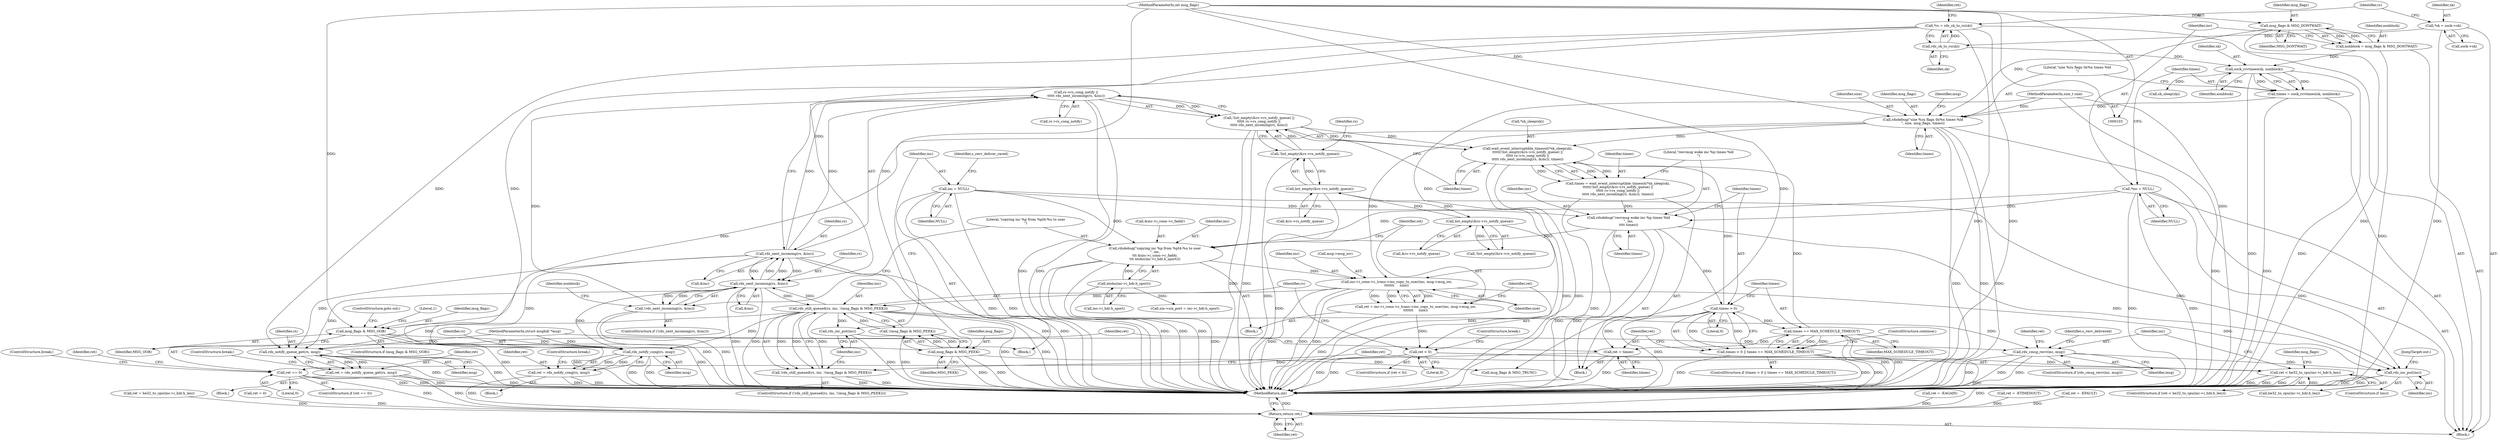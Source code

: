 digraph "0_linux_06b6a1cf6e776426766298d055bb3991957d90a7@pointer" {
"1000213" [label="(Call,rs->rs_cong_notify ||\n\t\t\t\t\t rds_next_incoming(rs, &inc))"];
"1000217" [label="(Call,rds_next_incoming(rs, &inc))"];
"1000187" [label="(Call,rds_next_incoming(rs, &inc))"];
"1000117" [label="(Call,*rs = rds_sk_to_rs(sk))"];
"1000119" [label="(Call,rds_sk_to_rs(sk))"];
"1000111" [label="(Call,*sk = sock->sk)"];
"1000277" [label="(Call,rds_still_queued(rs, inc, !(msg_flags & MSG_PEEK)))"];
"1000264" [label="(Call,inc->i_conn->c_trans->inc_copy_to_user(inc, msg->msg_iov,\n\t\t\t\t\t\t\t     size))"];
"1000247" [label="(Call,rdsdebug(\"copying inc %p from %pI4:%u to user\n\", inc,\n\t\t\t &inc->i_conn->c_faddr,\n\t\t\t ntohs(inc->i_hdr.h_sport)))"];
"1000134" [label="(Call,*inc = NULL)"];
"1000287" [label="(Call,inc = NULL)"];
"1000222" [label="(Call,rdsdebug(\"recvmsg woke inc %p timeo %ld\n\", inc,\n\t\t\t\t timeo))"];
"1000200" [label="(Call,timeo = wait_event_interruptible_timeout(*sk_sleep(sk),\n\t\t\t\t\t(!list_empty(&rs->rs_notify_queue) ||\n\t\t\t\t\t rs->rs_cong_notify ||\n\t\t\t\t\t rds_next_incoming(rs, &inc)), timeo))"];
"1000202" [label="(Call,wait_event_interruptible_timeout(*sk_sleep(sk),\n\t\t\t\t\t(!list_empty(&rs->rs_notify_queue) ||\n\t\t\t\t\t rs->rs_cong_notify ||\n\t\t\t\t\t rds_next_incoming(rs, &inc)), timeo))"];
"1000206" [label="(Call,!list_empty(&rs->rs_notify_queue) ||\n\t\t\t\t\t rs->rs_cong_notify ||\n\t\t\t\t\t rds_next_incoming(rs, &inc))"];
"1000207" [label="(Call,!list_empty(&rs->rs_notify_queue))"];
"1000208" [label="(Call,list_empty(&rs->rs_notify_queue))"];
"1000162" [label="(Call,list_empty(&rs->rs_notify_queue))"];
"1000213" [label="(Call,rs->rs_cong_notify ||\n\t\t\t\t\t rds_next_incoming(rs, &inc))"];
"1000186" [label="(Call,!rds_next_incoming(rs, &inc))"];
"1000228" [label="(Call,timeo > 0)"];
"1000231" [label="(Call,timeo == MAX_SCHEDULE_TIMEOUT)"];
"1000142" [label="(Call,rdsdebug(\"size %zu flags 0x%x timeo %ld\n\", size, msg_flags, timeo))"];
"1000107" [label="(MethodParameterIn,size_t size)"];
"1000129" [label="(Call,msg_flags & MSG_DONTWAIT)"];
"1000108" [label="(MethodParameterIn,int msg_flags)"];
"1000137" [label="(Call,timeo = sock_rcvtimeo(sk, nonblock))"];
"1000139" [label="(Call,sock_rcvtimeo(sk, nonblock))"];
"1000127" [label="(Call,nonblock = msg_flags & MSG_DONTWAIT)"];
"1000256" [label="(Call,ntohs(inc->i_hdr.h_sport))"];
"1000280" [label="(Call,!(msg_flags & MSG_PEEK))"];
"1000281" [label="(Call,msg_flags & MSG_PEEK)"];
"1000153" [label="(Call,msg_flags & MSG_OOB)"];
"1000227" [label="(Call,timeo > 0 || timeo == MAX_SCHEDULE_TIMEOUT)"];
"1000235" [label="(Call,ret = timeo)"];
"1000239" [label="(Call,ret == 0)"];
"1000387" [label="(Return,return ret;)"];
"1000262" [label="(Call,ret = inc->i_conn->c_trans->inc_copy_to_user(inc, msg->msg_iov,\n\t\t\t\t\t\t\t     size))"];
"1000271" [label="(Call,ret < 0)"];
"1000294" [label="(Call,ret < be32_to_cpu(inc->i_hdr.h_len))"];
"1000170" [label="(Call,rds_notify_queue_get(rs, msg))"];
"1000168" [label="(Call,ret = rds_notify_queue_get(rs, msg))"];
"1000181" [label="(Call,rds_notify_cong(rs, msg))"];
"1000179" [label="(Call,ret = rds_notify_cong(rs, msg))"];
"1000276" [label="(Call,!rds_still_queued(rs, inc, !(msg_flags & MSG_PEEK)))"];
"1000285" [label="(Call,rds_inc_put(inc))"];
"1000321" [label="(Call,rds_cmsg_recv(inc, msg))"];
"1000384" [label="(Call,rds_inc_put(inc))"];
"1000195" [label="(Call,ret = -EAGAIN)"];
"1000204" [label="(Call,sk_sleep(sk))"];
"1000276" [label="(Call,!rds_still_queued(rs, inc, !(msg_flags & MSG_PEEK)))"];
"1000225" [label="(Identifier,timeo)"];
"1000382" [label="(ControlStructure,if (inc))"];
"1000172" [label="(Identifier,msg)"];
"1000281" [label="(Call,msg_flags & MSG_PEEK)"];
"1000113" [label="(Call,sock->sk)"];
"1000178" [label="(Block,)"];
"1000270" [label="(ControlStructure,if (ret < 0))"];
"1000234" [label="(ControlStructure,continue;)"];
"1000130" [label="(Identifier,msg_flags)"];
"1000180" [label="(Identifier,ret)"];
"1000162" [label="(Call,list_empty(&rs->rs_notify_queue))"];
"1000248" [label="(Literal,\"copying inc %p from %pI4:%u to user\n\")"];
"1000242" [label="(Call,ret = -ETIMEDOUT)"];
"1000219" [label="(Call,&inc)"];
"1000271" [label="(Call,ret < 0)"];
"1000215" [label="(Identifier,rs)"];
"1000131" [label="(Identifier,MSG_DONTWAIT)"];
"1000137" [label="(Call,timeo = sock_rcvtimeo(sk, nonblock))"];
"1000263" [label="(Identifier,ret)"];
"1000280" [label="(Call,!(msg_flags & MSG_PEEK))"];
"1000388" [label="(Identifier,ret)"];
"1000188" [label="(Identifier,rs)"];
"1000181" [label="(Call,rds_notify_cong(rs, msg))"];
"1000321" [label="(Call,rds_cmsg_recv(inc, msg))"];
"1000262" [label="(Call,ret = inc->i_conn->c_trans->inc_copy_to_user(inc, msg->msg_iov,\n\t\t\t\t\t\t\t     size))"];
"1000256" [label="(Call,ntohs(inc->i_hdr.h_sport))"];
"1000384" [label="(Call,rds_inc_put(inc))"];
"1000226" [label="(ControlStructure,if (timeo > 0 || timeo == MAX_SCHEDULE_TIMEOUT))"];
"1000285" [label="(Call,rds_inc_put(inc))"];
"1000275" [label="(ControlStructure,if (!rds_still_queued(rs, inc, !(msg_flags & MSG_PEEK))))"];
"1000224" [label="(Identifier,inc)"];
"1000154" [label="(Identifier,msg_flags)"];
"1000182" [label="(Identifier,rs)"];
"1000320" [label="(ControlStructure,if (rds_cmsg_recv(inc, msg)))"];
"1000152" [label="(ControlStructure,if (msg_flags & MSG_OOB))"];
"1000246" [label="(ControlStructure,break;)"];
"1000387" [label="(Return,return ret;)"];
"1000243" [label="(Identifier,ret)"];
"1000240" [label="(Identifier,ret)"];
"1000331" [label="(Identifier,s_recv_delivered)"];
"1000207" [label="(Call,!list_empty(&rs->rs_notify_queue))"];
"1000222" [label="(Call,rdsdebug(\"recvmsg woke inc %p timeo %ld\n\", inc,\n\t\t\t\t timeo))"];
"1000247" [label="(Call,rdsdebug(\"copying inc %p from %pI4:%u to user\n\", inc,\n\t\t\t &inc->i_conn->c_faddr,\n\t\t\t ntohs(inc->i_hdr.h_sport)))"];
"1000279" [label="(Identifier,inc)"];
"1000289" [label="(Identifier,NULL)"];
"1000193" [label="(Identifier,nonblock)"];
"1000107" [label="(MethodParameterIn,size_t size)"];
"1000239" [label="(Call,ret == 0)"];
"1000326" [label="(Identifier,ret)"];
"1000145" [label="(Identifier,msg_flags)"];
"1000106" [label="(MethodParameterIn,struct msghdr *msg)"];
"1000146" [label="(Identifier,timeo)"];
"1000168" [label="(Call,ret = rds_notify_queue_get(rs, msg))"];
"1000161" [label="(Call,!list_empty(&rs->rs_notify_queue))"];
"1000304" [label="(Call,msg_flags & MSG_TRUNC)"];
"1000286" [label="(Identifier,inc)"];
"1000156" [label="(ControlStructure,goto out;)"];
"1000111" [label="(Call,*sk = sock->sk)"];
"1000269" [label="(Identifier,size)"];
"1000227" [label="(Call,timeo > 0 || timeo == MAX_SCHEDULE_TIMEOUT)"];
"1000273" [label="(Literal,0)"];
"1000149" [label="(Identifier,msg)"];
"1000139" [label="(Call,sock_rcvtimeo(sk, nonblock))"];
"1000163" [label="(Call,&rs->rs_notify_queue)"];
"1000155" [label="(Identifier,MSG_OOB)"];
"1000108" [label="(MethodParameterIn,int msg_flags)"];
"1000250" [label="(Call,&inc->i_conn->c_faddr)"];
"1000203" [label="(Call,*sk_sleep(sk))"];
"1000191" [label="(Block,)"];
"1000295" [label="(Identifier,ret)"];
"1000278" [label="(Identifier,rs)"];
"1000206" [label="(Call,!list_empty(&rs->rs_notify_queue) ||\n\t\t\t\t\t rs->rs_cong_notify ||\n\t\t\t\t\t rds_next_incoming(rs, &inc))"];
"1000153" [label="(Call,msg_flags & MSG_OOB)"];
"1000228" [label="(Call,timeo > 0)"];
"1000236" [label="(Identifier,ret)"];
"1000277" [label="(Call,rds_still_queued(rs, inc, !(msg_flags & MSG_PEEK)))"];
"1000230" [label="(Literal,0)"];
"1000187" [label="(Call,rds_next_incoming(rs, &inc))"];
"1000124" [label="(Identifier,ret)"];
"1000233" [label="(Identifier,MAX_SCHEDULE_TIMEOUT)"];
"1000294" [label="(Call,ret < be32_to_cpu(inc->i_hdr.h_len))"];
"1000282" [label="(Identifier,msg_flags)"];
"1000158" [label="(Literal,1)"];
"1000305" [label="(Identifier,msg_flags)"];
"1000232" [label="(Identifier,timeo)"];
"1000112" [label="(Identifier,sk)"];
"1000218" [label="(Identifier,rs)"];
"1000274" [label="(ControlStructure,break;)"];
"1000221" [label="(Identifier,timeo)"];
"1000140" [label="(Identifier,sk)"];
"1000171" [label="(Identifier,rs)"];
"1000266" [label="(Call,msg->msg_iov)"];
"1000235" [label="(Call,ret = timeo)"];
"1000325" [label="(Call,ret = -EFAULT)"];
"1000129" [label="(Call,msg_flags & MSG_DONTWAIT)"];
"1000238" [label="(ControlStructure,if (ret == 0))"];
"1000118" [label="(Identifier,rs)"];
"1000135" [label="(Identifier,inc)"];
"1000200" [label="(Call,timeo = wait_event_interruptible_timeout(*sk_sleep(sk),\n\t\t\t\t\t(!list_empty(&rs->rs_notify_queue) ||\n\t\t\t\t\t rs->rs_cong_notify ||\n\t\t\t\t\t rds_next_incoming(rs, &inc)), timeo))"];
"1000209" [label="(Call,&rs->rs_notify_queue)"];
"1000214" [label="(Call,rs->rs_cong_notify)"];
"1000136" [label="(Identifier,NULL)"];
"1000307" [label="(Call,ret = be32_to_cpu(inc->i_hdr.h_len))"];
"1000249" [label="(Identifier,inc)"];
"1000119" [label="(Call,rds_sk_to_rs(sk))"];
"1000144" [label="(Identifier,size)"];
"1000120" [label="(Identifier,sk)"];
"1000264" [label="(Call,inc->i_conn->c_trans->inc_copy_to_user(inc, msg->msg_iov,\n\t\t\t\t\t\t\t     size))"];
"1000184" [label="(ControlStructure,break;)"];
"1000117" [label="(Call,*rs = rds_sk_to_rs(sk))"];
"1000229" [label="(Identifier,timeo)"];
"1000272" [label="(Identifier,ret)"];
"1000143" [label="(Literal,\"size %zu flags 0x%x timeo %ld\n\")"];
"1000186" [label="(Call,!rds_next_incoming(rs, &inc))"];
"1000389" [label="(MethodReturn,int)"];
"1000170" [label="(Call,rds_notify_queue_get(rs, msg))"];
"1000128" [label="(Identifier,nonblock)"];
"1000293" [label="(ControlStructure,if (ret < be32_to_cpu(inc->i_hdr.h_len)))"];
"1000283" [label="(Identifier,MSG_PEEK)"];
"1000138" [label="(Identifier,timeo)"];
"1000241" [label="(Literal,0)"];
"1000223" [label="(Literal,\"recvmsg woke inc %p timeo %ld\n\")"];
"1000208" [label="(Call,list_empty(&rs->rs_notify_queue))"];
"1000322" [label="(Identifier,inc)"];
"1000185" [label="(ControlStructure,if (!rds_next_incoming(rs, &inc)))"];
"1000179" [label="(Call,ret = rds_notify_cong(rs, msg))"];
"1000183" [label="(Identifier,msg)"];
"1000296" [label="(Call,be32_to_cpu(inc->i_hdr.h_len))"];
"1000231" [label="(Call,timeo == MAX_SCHEDULE_TIMEOUT)"];
"1000201" [label="(Identifier,timeo)"];
"1000291" [label="(Identifier,s_recv_deliver_raced)"];
"1000265" [label="(Identifier,inc)"];
"1000202" [label="(Call,wait_event_interruptible_timeout(*sk_sleep(sk),\n\t\t\t\t\t(!list_empty(&rs->rs_notify_queue) ||\n\t\t\t\t\t rs->rs_cong_notify ||\n\t\t\t\t\t rds_next_incoming(rs, &inc)), timeo))"];
"1000169" [label="(Identifier,ret)"];
"1000386" [label="(JumpTarget,out:)"];
"1000323" [label="(Identifier,msg)"];
"1000284" [label="(Block,)"];
"1000237" [label="(Identifier,timeo)"];
"1000159" [label="(Block,)"];
"1000142" [label="(Call,rdsdebug(\"size %zu flags 0x%x timeo %ld\n\", size, msg_flags, timeo))"];
"1000213" [label="(Call,rs->rs_cong_notify ||\n\t\t\t\t\t rds_next_incoming(rs, &inc))"];
"1000109" [label="(Block,)"];
"1000217" [label="(Call,rds_next_incoming(rs, &inc))"];
"1000127" [label="(Call,nonblock = msg_flags & MSG_DONTWAIT)"];
"1000347" [label="(Call,sin->sin_port = inc->i_hdr.h_sport)"];
"1000141" [label="(Identifier,nonblock)"];
"1000123" [label="(Call,ret = 0)"];
"1000257" [label="(Call,inc->i_hdr.h_sport)"];
"1000189" [label="(Call,&inc)"];
"1000385" [label="(Identifier,inc)"];
"1000287" [label="(Call,inc = NULL)"];
"1000173" [label="(ControlStructure,break;)"];
"1000167" [label="(Block,)"];
"1000288" [label="(Identifier,inc)"];
"1000134" [label="(Call,*inc = NULL)"];
"1000213" -> "1000206"  [label="AST: "];
"1000213" -> "1000214"  [label="CFG: "];
"1000213" -> "1000217"  [label="CFG: "];
"1000214" -> "1000213"  [label="AST: "];
"1000217" -> "1000213"  [label="AST: "];
"1000206" -> "1000213"  [label="CFG: "];
"1000213" -> "1000389"  [label="DDG: "];
"1000213" -> "1000389"  [label="DDG: "];
"1000213" -> "1000206"  [label="DDG: "];
"1000213" -> "1000206"  [label="DDG: "];
"1000217" -> "1000213"  [label="DDG: "];
"1000217" -> "1000213"  [label="DDG: "];
"1000186" -> "1000213"  [label="DDG: "];
"1000217" -> "1000219"  [label="CFG: "];
"1000218" -> "1000217"  [label="AST: "];
"1000219" -> "1000217"  [label="AST: "];
"1000217" -> "1000389"  [label="DDG: "];
"1000217" -> "1000389"  [label="DDG: "];
"1000217" -> "1000170"  [label="DDG: "];
"1000217" -> "1000181"  [label="DDG: "];
"1000217" -> "1000187"  [label="DDG: "];
"1000217" -> "1000187"  [label="DDG: "];
"1000187" -> "1000217"  [label="DDG: "];
"1000187" -> "1000217"  [label="DDG: "];
"1000187" -> "1000186"  [label="AST: "];
"1000187" -> "1000189"  [label="CFG: "];
"1000188" -> "1000187"  [label="AST: "];
"1000189" -> "1000187"  [label="AST: "];
"1000186" -> "1000187"  [label="CFG: "];
"1000187" -> "1000389"  [label="DDG: "];
"1000187" -> "1000389"  [label="DDG: "];
"1000187" -> "1000170"  [label="DDG: "];
"1000187" -> "1000181"  [label="DDG: "];
"1000187" -> "1000186"  [label="DDG: "];
"1000187" -> "1000186"  [label="DDG: "];
"1000117" -> "1000187"  [label="DDG: "];
"1000277" -> "1000187"  [label="DDG: "];
"1000187" -> "1000277"  [label="DDG: "];
"1000117" -> "1000109"  [label="AST: "];
"1000117" -> "1000119"  [label="CFG: "];
"1000118" -> "1000117"  [label="AST: "];
"1000119" -> "1000117"  [label="AST: "];
"1000124" -> "1000117"  [label="CFG: "];
"1000117" -> "1000389"  [label="DDG: "];
"1000117" -> "1000389"  [label="DDG: "];
"1000119" -> "1000117"  [label="DDG: "];
"1000117" -> "1000170"  [label="DDG: "];
"1000117" -> "1000181"  [label="DDG: "];
"1000119" -> "1000120"  [label="CFG: "];
"1000120" -> "1000119"  [label="AST: "];
"1000111" -> "1000119"  [label="DDG: "];
"1000119" -> "1000139"  [label="DDG: "];
"1000111" -> "1000109"  [label="AST: "];
"1000111" -> "1000113"  [label="CFG: "];
"1000112" -> "1000111"  [label="AST: "];
"1000113" -> "1000111"  [label="AST: "];
"1000118" -> "1000111"  [label="CFG: "];
"1000111" -> "1000389"  [label="DDG: "];
"1000277" -> "1000276"  [label="AST: "];
"1000277" -> "1000280"  [label="CFG: "];
"1000278" -> "1000277"  [label="AST: "];
"1000279" -> "1000277"  [label="AST: "];
"1000280" -> "1000277"  [label="AST: "];
"1000276" -> "1000277"  [label="CFG: "];
"1000277" -> "1000389"  [label="DDG: "];
"1000277" -> "1000389"  [label="DDG: "];
"1000277" -> "1000170"  [label="DDG: "];
"1000277" -> "1000181"  [label="DDG: "];
"1000277" -> "1000276"  [label="DDG: "];
"1000277" -> "1000276"  [label="DDG: "];
"1000277" -> "1000276"  [label="DDG: "];
"1000264" -> "1000277"  [label="DDG: "];
"1000280" -> "1000277"  [label="DDG: "];
"1000277" -> "1000285"  [label="DDG: "];
"1000277" -> "1000321"  [label="DDG: "];
"1000264" -> "1000262"  [label="AST: "];
"1000264" -> "1000269"  [label="CFG: "];
"1000265" -> "1000264"  [label="AST: "];
"1000266" -> "1000264"  [label="AST: "];
"1000269" -> "1000264"  [label="AST: "];
"1000262" -> "1000264"  [label="CFG: "];
"1000264" -> "1000389"  [label="DDG: "];
"1000264" -> "1000389"  [label="DDG: "];
"1000264" -> "1000389"  [label="DDG: "];
"1000264" -> "1000262"  [label="DDG: "];
"1000264" -> "1000262"  [label="DDG: "];
"1000264" -> "1000262"  [label="DDG: "];
"1000247" -> "1000264"  [label="DDG: "];
"1000142" -> "1000264"  [label="DDG: "];
"1000107" -> "1000264"  [label="DDG: "];
"1000264" -> "1000384"  [label="DDG: "];
"1000247" -> "1000159"  [label="AST: "];
"1000247" -> "1000256"  [label="CFG: "];
"1000248" -> "1000247"  [label="AST: "];
"1000249" -> "1000247"  [label="AST: "];
"1000250" -> "1000247"  [label="AST: "];
"1000256" -> "1000247"  [label="AST: "];
"1000263" -> "1000247"  [label="CFG: "];
"1000247" -> "1000389"  [label="DDG: "];
"1000247" -> "1000389"  [label="DDG: "];
"1000247" -> "1000389"  [label="DDG: "];
"1000134" -> "1000247"  [label="DDG: "];
"1000287" -> "1000247"  [label="DDG: "];
"1000222" -> "1000247"  [label="DDG: "];
"1000256" -> "1000247"  [label="DDG: "];
"1000134" -> "1000109"  [label="AST: "];
"1000134" -> "1000136"  [label="CFG: "];
"1000135" -> "1000134"  [label="AST: "];
"1000136" -> "1000134"  [label="AST: "];
"1000138" -> "1000134"  [label="CFG: "];
"1000134" -> "1000389"  [label="DDG: "];
"1000134" -> "1000389"  [label="DDG: "];
"1000134" -> "1000222"  [label="DDG: "];
"1000134" -> "1000384"  [label="DDG: "];
"1000287" -> "1000284"  [label="AST: "];
"1000287" -> "1000289"  [label="CFG: "];
"1000288" -> "1000287"  [label="AST: "];
"1000289" -> "1000287"  [label="AST: "];
"1000291" -> "1000287"  [label="CFG: "];
"1000287" -> "1000389"  [label="DDG: "];
"1000287" -> "1000389"  [label="DDG: "];
"1000287" -> "1000222"  [label="DDG: "];
"1000287" -> "1000384"  [label="DDG: "];
"1000222" -> "1000191"  [label="AST: "];
"1000222" -> "1000225"  [label="CFG: "];
"1000223" -> "1000222"  [label="AST: "];
"1000224" -> "1000222"  [label="AST: "];
"1000225" -> "1000222"  [label="AST: "];
"1000229" -> "1000222"  [label="CFG: "];
"1000222" -> "1000389"  [label="DDG: "];
"1000222" -> "1000389"  [label="DDG: "];
"1000200" -> "1000222"  [label="DDG: "];
"1000222" -> "1000228"  [label="DDG: "];
"1000222" -> "1000384"  [label="DDG: "];
"1000200" -> "1000191"  [label="AST: "];
"1000200" -> "1000202"  [label="CFG: "];
"1000201" -> "1000200"  [label="AST: "];
"1000202" -> "1000200"  [label="AST: "];
"1000223" -> "1000200"  [label="CFG: "];
"1000200" -> "1000389"  [label="DDG: "];
"1000202" -> "1000200"  [label="DDG: "];
"1000202" -> "1000200"  [label="DDG: "];
"1000202" -> "1000200"  [label="DDG: "];
"1000202" -> "1000221"  [label="CFG: "];
"1000203" -> "1000202"  [label="AST: "];
"1000206" -> "1000202"  [label="AST: "];
"1000221" -> "1000202"  [label="AST: "];
"1000202" -> "1000389"  [label="DDG: "];
"1000202" -> "1000389"  [label="DDG: "];
"1000206" -> "1000202"  [label="DDG: "];
"1000206" -> "1000202"  [label="DDG: "];
"1000228" -> "1000202"  [label="DDG: "];
"1000231" -> "1000202"  [label="DDG: "];
"1000142" -> "1000202"  [label="DDG: "];
"1000206" -> "1000207"  [label="CFG: "];
"1000207" -> "1000206"  [label="AST: "];
"1000221" -> "1000206"  [label="CFG: "];
"1000206" -> "1000389"  [label="DDG: "];
"1000206" -> "1000389"  [label="DDG: "];
"1000207" -> "1000206"  [label="DDG: "];
"1000207" -> "1000208"  [label="CFG: "];
"1000208" -> "1000207"  [label="AST: "];
"1000215" -> "1000207"  [label="CFG: "];
"1000207" -> "1000389"  [label="DDG: "];
"1000208" -> "1000207"  [label="DDG: "];
"1000208" -> "1000209"  [label="CFG: "];
"1000209" -> "1000208"  [label="AST: "];
"1000208" -> "1000389"  [label="DDG: "];
"1000208" -> "1000162"  [label="DDG: "];
"1000162" -> "1000208"  [label="DDG: "];
"1000162" -> "1000161"  [label="AST: "];
"1000162" -> "1000163"  [label="CFG: "];
"1000163" -> "1000162"  [label="AST: "];
"1000161" -> "1000162"  [label="CFG: "];
"1000162" -> "1000389"  [label="DDG: "];
"1000162" -> "1000161"  [label="DDG: "];
"1000186" -> "1000185"  [label="AST: "];
"1000193" -> "1000186"  [label="CFG: "];
"1000248" -> "1000186"  [label="CFG: "];
"1000186" -> "1000389"  [label="DDG: "];
"1000186" -> "1000389"  [label="DDG: "];
"1000228" -> "1000227"  [label="AST: "];
"1000228" -> "1000230"  [label="CFG: "];
"1000229" -> "1000228"  [label="AST: "];
"1000230" -> "1000228"  [label="AST: "];
"1000232" -> "1000228"  [label="CFG: "];
"1000227" -> "1000228"  [label="CFG: "];
"1000228" -> "1000389"  [label="DDG: "];
"1000228" -> "1000227"  [label="DDG: "];
"1000228" -> "1000227"  [label="DDG: "];
"1000228" -> "1000231"  [label="DDG: "];
"1000228" -> "1000235"  [label="DDG: "];
"1000231" -> "1000227"  [label="AST: "];
"1000231" -> "1000233"  [label="CFG: "];
"1000232" -> "1000231"  [label="AST: "];
"1000233" -> "1000231"  [label="AST: "];
"1000227" -> "1000231"  [label="CFG: "];
"1000231" -> "1000389"  [label="DDG: "];
"1000231" -> "1000389"  [label="DDG: "];
"1000231" -> "1000227"  [label="DDG: "];
"1000231" -> "1000227"  [label="DDG: "];
"1000231" -> "1000235"  [label="DDG: "];
"1000142" -> "1000109"  [label="AST: "];
"1000142" -> "1000146"  [label="CFG: "];
"1000143" -> "1000142"  [label="AST: "];
"1000144" -> "1000142"  [label="AST: "];
"1000145" -> "1000142"  [label="AST: "];
"1000146" -> "1000142"  [label="AST: "];
"1000149" -> "1000142"  [label="CFG: "];
"1000142" -> "1000389"  [label="DDG: "];
"1000142" -> "1000389"  [label="DDG: "];
"1000142" -> "1000389"  [label="DDG: "];
"1000107" -> "1000142"  [label="DDG: "];
"1000129" -> "1000142"  [label="DDG: "];
"1000108" -> "1000142"  [label="DDG: "];
"1000137" -> "1000142"  [label="DDG: "];
"1000142" -> "1000153"  [label="DDG: "];
"1000107" -> "1000103"  [label="AST: "];
"1000107" -> "1000389"  [label="DDG: "];
"1000129" -> "1000127"  [label="AST: "];
"1000129" -> "1000131"  [label="CFG: "];
"1000130" -> "1000129"  [label="AST: "];
"1000131" -> "1000129"  [label="AST: "];
"1000127" -> "1000129"  [label="CFG: "];
"1000129" -> "1000389"  [label="DDG: "];
"1000129" -> "1000127"  [label="DDG: "];
"1000129" -> "1000127"  [label="DDG: "];
"1000108" -> "1000129"  [label="DDG: "];
"1000108" -> "1000103"  [label="AST: "];
"1000108" -> "1000389"  [label="DDG: "];
"1000108" -> "1000153"  [label="DDG: "];
"1000108" -> "1000281"  [label="DDG: "];
"1000108" -> "1000304"  [label="DDG: "];
"1000137" -> "1000109"  [label="AST: "];
"1000137" -> "1000139"  [label="CFG: "];
"1000138" -> "1000137"  [label="AST: "];
"1000139" -> "1000137"  [label="AST: "];
"1000143" -> "1000137"  [label="CFG: "];
"1000137" -> "1000389"  [label="DDG: "];
"1000139" -> "1000137"  [label="DDG: "];
"1000139" -> "1000137"  [label="DDG: "];
"1000139" -> "1000141"  [label="CFG: "];
"1000140" -> "1000139"  [label="AST: "];
"1000141" -> "1000139"  [label="AST: "];
"1000139" -> "1000389"  [label="DDG: "];
"1000139" -> "1000389"  [label="DDG: "];
"1000127" -> "1000139"  [label="DDG: "];
"1000139" -> "1000204"  [label="DDG: "];
"1000127" -> "1000109"  [label="AST: "];
"1000128" -> "1000127"  [label="AST: "];
"1000135" -> "1000127"  [label="CFG: "];
"1000127" -> "1000389"  [label="DDG: "];
"1000256" -> "1000257"  [label="CFG: "];
"1000257" -> "1000256"  [label="AST: "];
"1000256" -> "1000389"  [label="DDG: "];
"1000256" -> "1000347"  [label="DDG: "];
"1000280" -> "1000281"  [label="CFG: "];
"1000281" -> "1000280"  [label="AST: "];
"1000280" -> "1000389"  [label="DDG: "];
"1000281" -> "1000280"  [label="DDG: "];
"1000281" -> "1000280"  [label="DDG: "];
"1000281" -> "1000283"  [label="CFG: "];
"1000282" -> "1000281"  [label="AST: "];
"1000283" -> "1000281"  [label="AST: "];
"1000281" -> "1000389"  [label="DDG: "];
"1000281" -> "1000389"  [label="DDG: "];
"1000153" -> "1000281"  [label="DDG: "];
"1000281" -> "1000304"  [label="DDG: "];
"1000153" -> "1000152"  [label="AST: "];
"1000153" -> "1000155"  [label="CFG: "];
"1000154" -> "1000153"  [label="AST: "];
"1000155" -> "1000153"  [label="AST: "];
"1000156" -> "1000153"  [label="CFG: "];
"1000158" -> "1000153"  [label="CFG: "];
"1000153" -> "1000389"  [label="DDG: "];
"1000153" -> "1000389"  [label="DDG: "];
"1000153" -> "1000389"  [label="DDG: "];
"1000227" -> "1000226"  [label="AST: "];
"1000234" -> "1000227"  [label="CFG: "];
"1000236" -> "1000227"  [label="CFG: "];
"1000227" -> "1000389"  [label="DDG: "];
"1000227" -> "1000389"  [label="DDG: "];
"1000227" -> "1000389"  [label="DDG: "];
"1000235" -> "1000191"  [label="AST: "];
"1000235" -> "1000237"  [label="CFG: "];
"1000236" -> "1000235"  [label="AST: "];
"1000237" -> "1000235"  [label="AST: "];
"1000240" -> "1000235"  [label="CFG: "];
"1000235" -> "1000389"  [label="DDG: "];
"1000235" -> "1000239"  [label="DDG: "];
"1000239" -> "1000238"  [label="AST: "];
"1000239" -> "1000241"  [label="CFG: "];
"1000240" -> "1000239"  [label="AST: "];
"1000241" -> "1000239"  [label="AST: "];
"1000243" -> "1000239"  [label="CFG: "];
"1000246" -> "1000239"  [label="CFG: "];
"1000239" -> "1000389"  [label="DDG: "];
"1000239" -> "1000389"  [label="DDG: "];
"1000239" -> "1000387"  [label="DDG: "];
"1000387" -> "1000109"  [label="AST: "];
"1000387" -> "1000388"  [label="CFG: "];
"1000388" -> "1000387"  [label="AST: "];
"1000389" -> "1000387"  [label="CFG: "];
"1000387" -> "1000389"  [label="DDG: "];
"1000388" -> "1000387"  [label="DDG: "];
"1000325" -> "1000387"  [label="DDG: "];
"1000168" -> "1000387"  [label="DDG: "];
"1000179" -> "1000387"  [label="DDG: "];
"1000294" -> "1000387"  [label="DDG: "];
"1000271" -> "1000387"  [label="DDG: "];
"1000242" -> "1000387"  [label="DDG: "];
"1000123" -> "1000387"  [label="DDG: "];
"1000307" -> "1000387"  [label="DDG: "];
"1000195" -> "1000387"  [label="DDG: "];
"1000262" -> "1000159"  [label="AST: "];
"1000263" -> "1000262"  [label="AST: "];
"1000272" -> "1000262"  [label="CFG: "];
"1000262" -> "1000389"  [label="DDG: "];
"1000262" -> "1000271"  [label="DDG: "];
"1000271" -> "1000270"  [label="AST: "];
"1000271" -> "1000273"  [label="CFG: "];
"1000272" -> "1000271"  [label="AST: "];
"1000273" -> "1000271"  [label="AST: "];
"1000274" -> "1000271"  [label="CFG: "];
"1000278" -> "1000271"  [label="CFG: "];
"1000271" -> "1000389"  [label="DDG: "];
"1000271" -> "1000389"  [label="DDG: "];
"1000271" -> "1000294"  [label="DDG: "];
"1000294" -> "1000293"  [label="AST: "];
"1000294" -> "1000296"  [label="CFG: "];
"1000295" -> "1000294"  [label="AST: "];
"1000296" -> "1000294"  [label="AST: "];
"1000305" -> "1000294"  [label="CFG: "];
"1000322" -> "1000294"  [label="CFG: "];
"1000294" -> "1000389"  [label="DDG: "];
"1000294" -> "1000389"  [label="DDG: "];
"1000294" -> "1000389"  [label="DDG: "];
"1000296" -> "1000294"  [label="DDG: "];
"1000170" -> "1000168"  [label="AST: "];
"1000170" -> "1000172"  [label="CFG: "];
"1000171" -> "1000170"  [label="AST: "];
"1000172" -> "1000170"  [label="AST: "];
"1000168" -> "1000170"  [label="CFG: "];
"1000170" -> "1000389"  [label="DDG: "];
"1000170" -> "1000389"  [label="DDG: "];
"1000170" -> "1000168"  [label="DDG: "];
"1000170" -> "1000168"  [label="DDG: "];
"1000106" -> "1000170"  [label="DDG: "];
"1000168" -> "1000167"  [label="AST: "];
"1000169" -> "1000168"  [label="AST: "];
"1000173" -> "1000168"  [label="CFG: "];
"1000168" -> "1000389"  [label="DDG: "];
"1000168" -> "1000389"  [label="DDG: "];
"1000181" -> "1000179"  [label="AST: "];
"1000181" -> "1000183"  [label="CFG: "];
"1000182" -> "1000181"  [label="AST: "];
"1000183" -> "1000181"  [label="AST: "];
"1000179" -> "1000181"  [label="CFG: "];
"1000181" -> "1000389"  [label="DDG: "];
"1000181" -> "1000389"  [label="DDG: "];
"1000181" -> "1000179"  [label="DDG: "];
"1000181" -> "1000179"  [label="DDG: "];
"1000106" -> "1000181"  [label="DDG: "];
"1000179" -> "1000178"  [label="AST: "];
"1000180" -> "1000179"  [label="AST: "];
"1000184" -> "1000179"  [label="CFG: "];
"1000179" -> "1000389"  [label="DDG: "];
"1000179" -> "1000389"  [label="DDG: "];
"1000276" -> "1000275"  [label="AST: "];
"1000286" -> "1000276"  [label="CFG: "];
"1000295" -> "1000276"  [label="CFG: "];
"1000276" -> "1000389"  [label="DDG: "];
"1000276" -> "1000389"  [label="DDG: "];
"1000285" -> "1000284"  [label="AST: "];
"1000285" -> "1000286"  [label="CFG: "];
"1000286" -> "1000285"  [label="AST: "];
"1000288" -> "1000285"  [label="CFG: "];
"1000285" -> "1000389"  [label="DDG: "];
"1000321" -> "1000320"  [label="AST: "];
"1000321" -> "1000323"  [label="CFG: "];
"1000322" -> "1000321"  [label="AST: "];
"1000323" -> "1000321"  [label="AST: "];
"1000326" -> "1000321"  [label="CFG: "];
"1000331" -> "1000321"  [label="CFG: "];
"1000321" -> "1000389"  [label="DDG: "];
"1000321" -> "1000389"  [label="DDG: "];
"1000321" -> "1000389"  [label="DDG: "];
"1000106" -> "1000321"  [label="DDG: "];
"1000321" -> "1000384"  [label="DDG: "];
"1000384" -> "1000382"  [label="AST: "];
"1000384" -> "1000385"  [label="CFG: "];
"1000385" -> "1000384"  [label="AST: "];
"1000386" -> "1000384"  [label="CFG: "];
"1000384" -> "1000389"  [label="DDG: "];
"1000384" -> "1000389"  [label="DDG: "];
}
